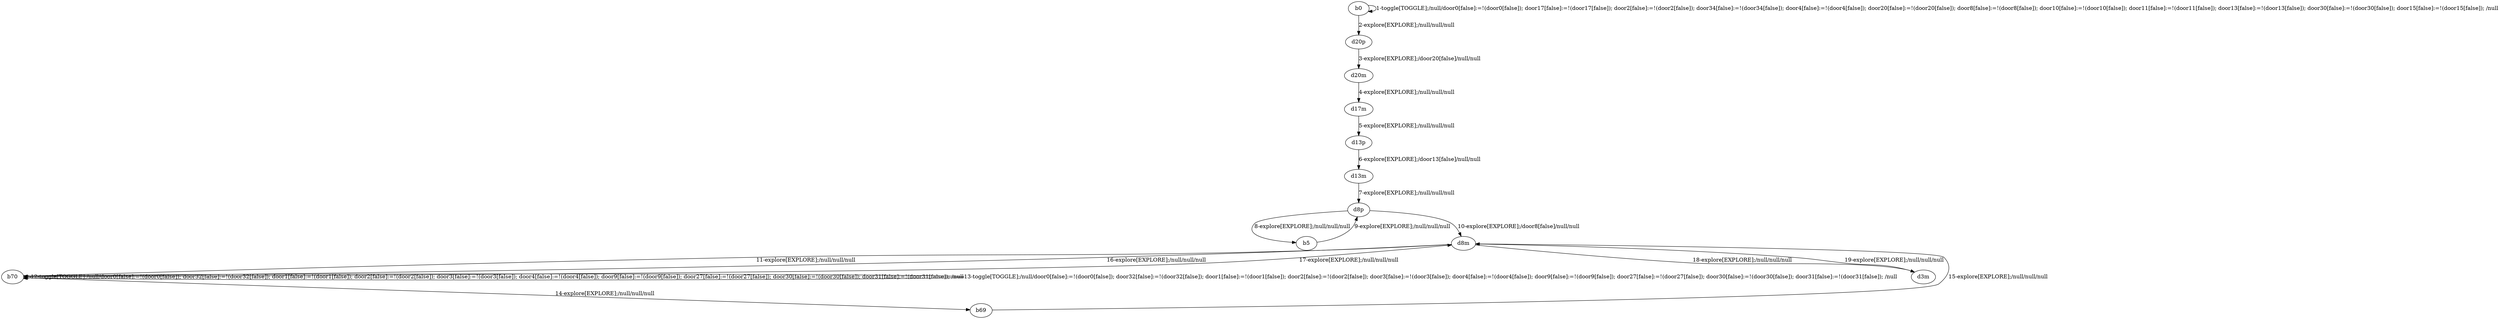 # Total number of goals covered by this test: 2
# b70 --> b69
# d8p --> b5

digraph g {
"b0" -> "b0" [label = "1-toggle[TOGGLE];/null/door0[false]:=!(door0[false]); door17[false]:=!(door17[false]); door2[false]:=!(door2[false]); door34[false]:=!(door34[false]); door4[false]:=!(door4[false]); door20[false]:=!(door20[false]); door8[false]:=!(door8[false]); door10[false]:=!(door10[false]); door11[false]:=!(door11[false]); door13[false]:=!(door13[false]); door30[false]:=!(door30[false]); door15[false]:=!(door15[false]); /null"];
"b0" -> "d20p" [label = "2-explore[EXPLORE];/null/null/null"];
"d20p" -> "d20m" [label = "3-explore[EXPLORE];/door20[false]/null/null"];
"d20m" -> "d17m" [label = "4-explore[EXPLORE];/null/null/null"];
"d17m" -> "d13p" [label = "5-explore[EXPLORE];/null/null/null"];
"d13p" -> "d13m" [label = "6-explore[EXPLORE];/door13[false]/null/null"];
"d13m" -> "d8p" [label = "7-explore[EXPLORE];/null/null/null"];
"d8p" -> "b5" [label = "8-explore[EXPLORE];/null/null/null"];
"b5" -> "d8p" [label = "9-explore[EXPLORE];/null/null/null"];
"d8p" -> "d8m" [label = "10-explore[EXPLORE];/door8[false]/null/null"];
"d8m" -> "b70" [label = "11-explore[EXPLORE];/null/null/null"];
"b70" -> "b70" [label = "12-toggle[TOGGLE];/null/door0[false]:=!(door0[false]); door32[false]:=!(door32[false]); door1[false]:=!(door1[false]); door2[false]:=!(door2[false]); door3[false]:=!(door3[false]); door4[false]:=!(door4[false]); door9[false]:=!(door9[false]); door27[false]:=!(door27[false]); door30[false]:=!(door30[false]); door31[false]:=!(door31[false]); /null"];
"b70" -> "b70" [label = "13-toggle[TOGGLE];/null/door0[false]:=!(door0[false]); door32[false]:=!(door32[false]); door1[false]:=!(door1[false]); door2[false]:=!(door2[false]); door3[false]:=!(door3[false]); door4[false]:=!(door4[false]); door9[false]:=!(door9[false]); door27[false]:=!(door27[false]); door30[false]:=!(door30[false]); door31[false]:=!(door31[false]); /null"];
"b70" -> "b69" [label = "14-explore[EXPLORE];/null/null/null"];
"b69" -> "d8m" [label = "15-explore[EXPLORE];/null/null/null"];
"d8m" -> "b70" [label = "16-explore[EXPLORE];/null/null/null"];
"b70" -> "d8m" [label = "17-explore[EXPLORE];/null/null/null"];
"d8m" -> "d3m" [label = "18-explore[EXPLORE];/null/null/null"];
"d3m" -> "d8m" [label = "19-explore[EXPLORE];/null/null/null"];
}